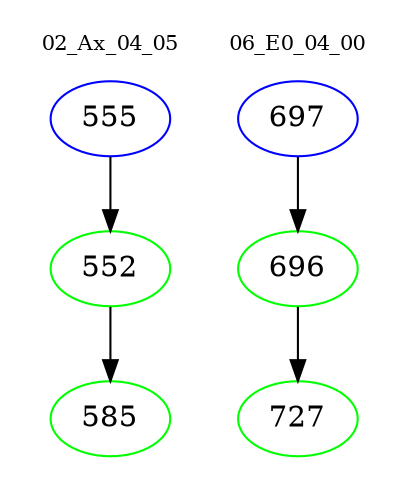 digraph{
subgraph cluster_0 {
color = white
label = "02_Ax_04_05";
fontsize=10;
T0_555 [label="555", color="blue"]
T0_555 -> T0_552 [color="black"]
T0_552 [label="552", color="green"]
T0_552 -> T0_585 [color="black"]
T0_585 [label="585", color="green"]
}
subgraph cluster_1 {
color = white
label = "06_E0_04_00";
fontsize=10;
T1_697 [label="697", color="blue"]
T1_697 -> T1_696 [color="black"]
T1_696 [label="696", color="green"]
T1_696 -> T1_727 [color="black"]
T1_727 [label="727", color="green"]
}
}
